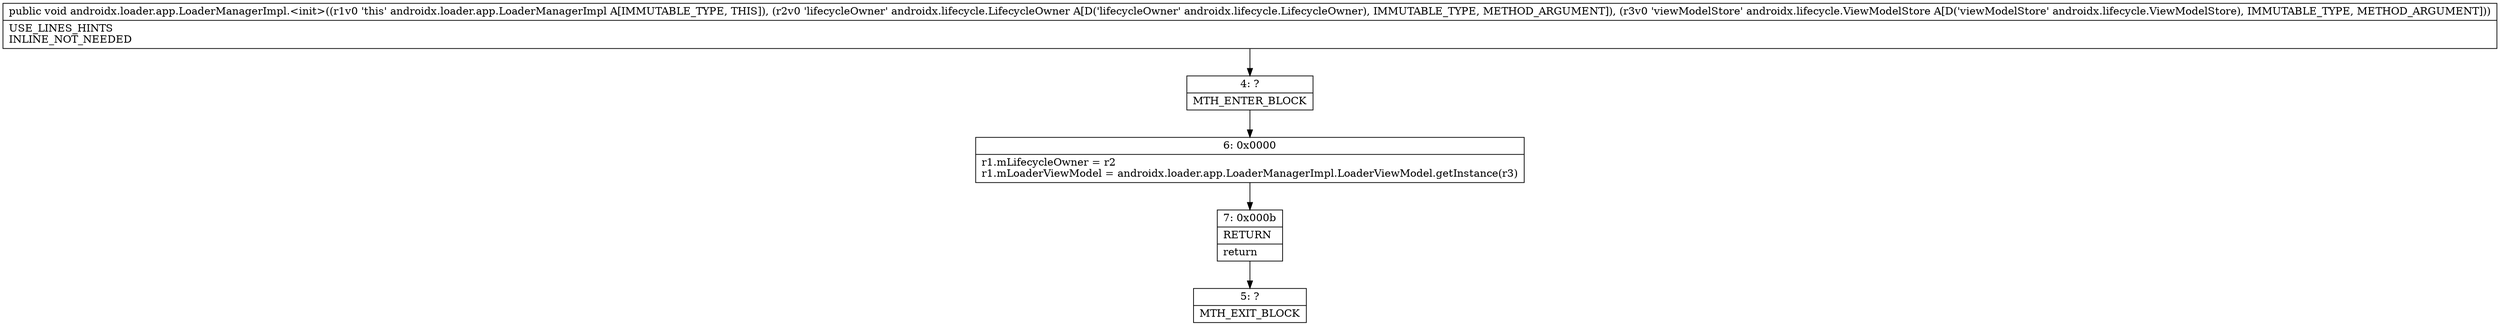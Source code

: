 digraph "CFG forandroidx.loader.app.LoaderManagerImpl.\<init\>(Landroidx\/lifecycle\/LifecycleOwner;Landroidx\/lifecycle\/ViewModelStore;)V" {
Node_4 [shape=record,label="{4\:\ ?|MTH_ENTER_BLOCK\l}"];
Node_6 [shape=record,label="{6\:\ 0x0000|r1.mLifecycleOwner = r2\lr1.mLoaderViewModel = androidx.loader.app.LoaderManagerImpl.LoaderViewModel.getInstance(r3)\l}"];
Node_7 [shape=record,label="{7\:\ 0x000b|RETURN\l|return\l}"];
Node_5 [shape=record,label="{5\:\ ?|MTH_EXIT_BLOCK\l}"];
MethodNode[shape=record,label="{public void androidx.loader.app.LoaderManagerImpl.\<init\>((r1v0 'this' androidx.loader.app.LoaderManagerImpl A[IMMUTABLE_TYPE, THIS]), (r2v0 'lifecycleOwner' androidx.lifecycle.LifecycleOwner A[D('lifecycleOwner' androidx.lifecycle.LifecycleOwner), IMMUTABLE_TYPE, METHOD_ARGUMENT]), (r3v0 'viewModelStore' androidx.lifecycle.ViewModelStore A[D('viewModelStore' androidx.lifecycle.ViewModelStore), IMMUTABLE_TYPE, METHOD_ARGUMENT]))  | USE_LINES_HINTS\lINLINE_NOT_NEEDED\l}"];
MethodNode -> Node_4;Node_4 -> Node_6;
Node_6 -> Node_7;
Node_7 -> Node_5;
}

